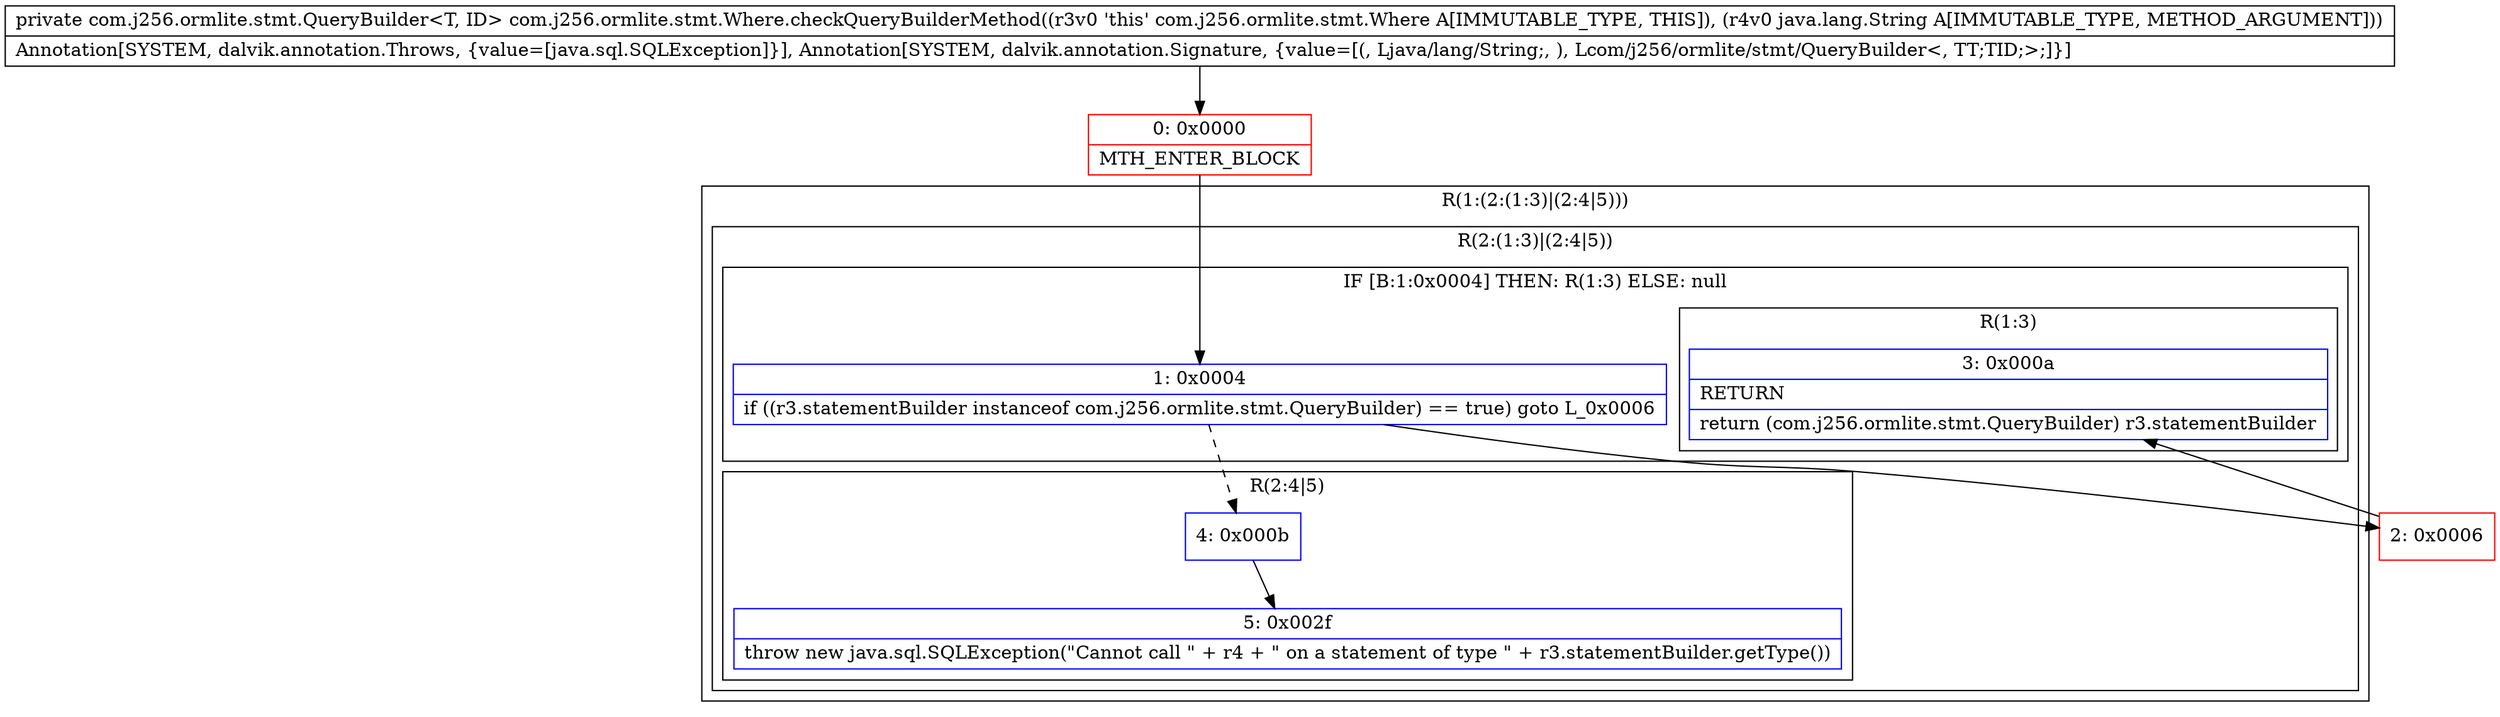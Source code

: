 digraph "CFG forcom.j256.ormlite.stmt.Where.checkQueryBuilderMethod(Ljava\/lang\/String;)Lcom\/j256\/ormlite\/stmt\/QueryBuilder;" {
subgraph cluster_Region_1279358518 {
label = "R(1:(2:(1:3)|(2:4|5)))";
node [shape=record,color=blue];
subgraph cluster_Region_1987649692 {
label = "R(2:(1:3)|(2:4|5))";
node [shape=record,color=blue];
subgraph cluster_IfRegion_1562770279 {
label = "IF [B:1:0x0004] THEN: R(1:3) ELSE: null";
node [shape=record,color=blue];
Node_1 [shape=record,label="{1\:\ 0x0004|if ((r3.statementBuilder instanceof com.j256.ormlite.stmt.QueryBuilder) == true) goto L_0x0006\l}"];
subgraph cluster_Region_2065898640 {
label = "R(1:3)";
node [shape=record,color=blue];
Node_3 [shape=record,label="{3\:\ 0x000a|RETURN\l|return (com.j256.ormlite.stmt.QueryBuilder) r3.statementBuilder\l}"];
}
}
subgraph cluster_Region_1007953156 {
label = "R(2:4|5)";
node [shape=record,color=blue];
Node_4 [shape=record,label="{4\:\ 0x000b}"];
Node_5 [shape=record,label="{5\:\ 0x002f|throw new java.sql.SQLException(\"Cannot call \" + r4 + \" on a statement of type \" + r3.statementBuilder.getType())\l}"];
}
}
}
Node_0 [shape=record,color=red,label="{0\:\ 0x0000|MTH_ENTER_BLOCK\l}"];
Node_2 [shape=record,color=red,label="{2\:\ 0x0006}"];
MethodNode[shape=record,label="{private com.j256.ormlite.stmt.QueryBuilder\<T, ID\> com.j256.ormlite.stmt.Where.checkQueryBuilderMethod((r3v0 'this' com.j256.ormlite.stmt.Where A[IMMUTABLE_TYPE, THIS]), (r4v0 java.lang.String A[IMMUTABLE_TYPE, METHOD_ARGUMENT]))  | Annotation[SYSTEM, dalvik.annotation.Throws, \{value=[java.sql.SQLException]\}], Annotation[SYSTEM, dalvik.annotation.Signature, \{value=[(, Ljava\/lang\/String;, ), Lcom\/j256\/ormlite\/stmt\/QueryBuilder\<, TT;TID;\>;]\}]\l}"];
MethodNode -> Node_0;
Node_1 -> Node_2;
Node_1 -> Node_4[style=dashed];
Node_4 -> Node_5;
Node_0 -> Node_1;
Node_2 -> Node_3;
}

